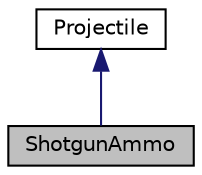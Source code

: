 digraph "ShotgunAmmo"
{
  edge [fontname="Helvetica",fontsize="10",labelfontname="Helvetica",labelfontsize="10"];
  node [fontname="Helvetica",fontsize="10",shape=record];
  Node1 [label="ShotgunAmmo",height=0.2,width=0.4,color="black", fillcolor="grey75", style="filled", fontcolor="black"];
  Node2 -> Node1 [dir="back",color="midnightblue",fontsize="10",style="solid",fontname="Helvetica"];
  Node2 [label="Projectile",height=0.2,width=0.4,color="black", fillcolor="white", style="filled",URL="$classProjectile.html",tooltip="A virtual Projectile class for different projectile types to inherit from. "];
}

